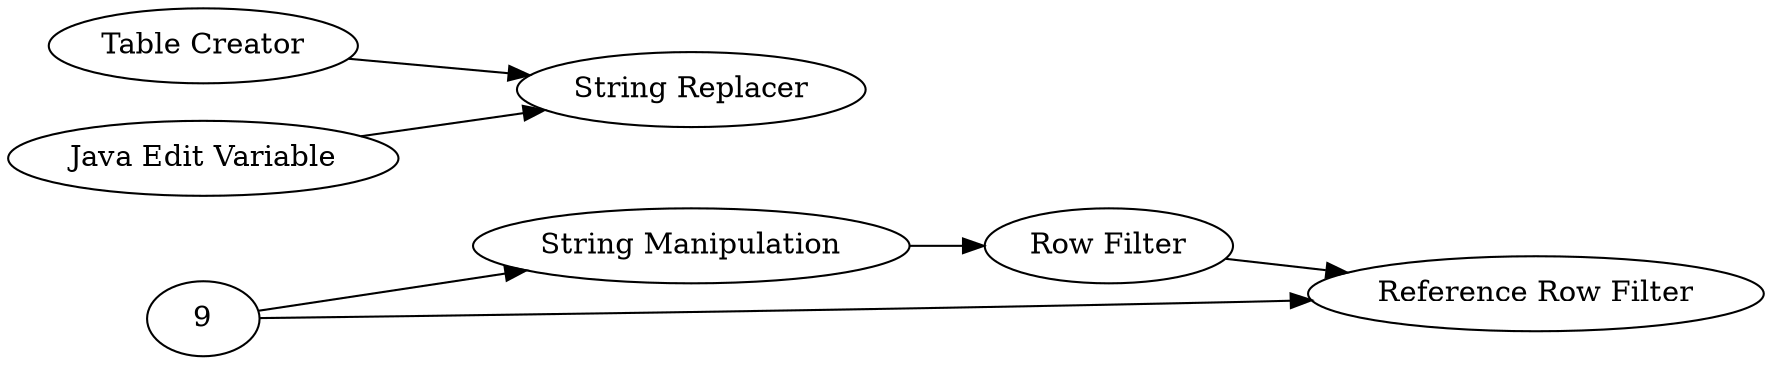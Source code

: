 digraph {
	6 [label="Row Filter"]
	7 [label="String Manipulation"]
	8 [label="Reference Row Filter"]
	1 [label="Table Creator"]
	2 [label="String Replacer"]
	3 [label="Java Edit Variable"]
	1 -> 2
	3 -> 2
	6 -> 8
	7 -> 6
	9 -> 7
	9 -> 8
	rankdir=LR
}
